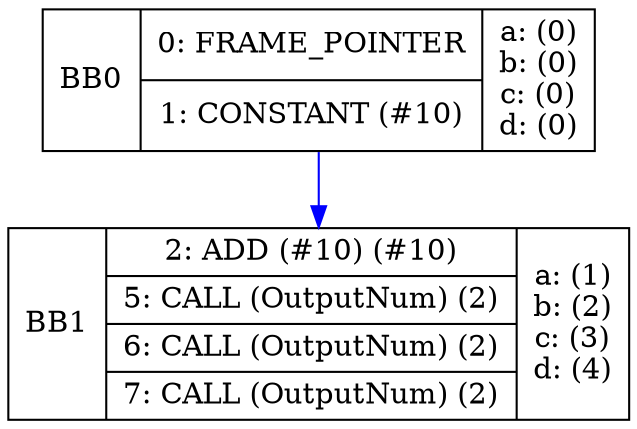digraph G {bb0[shape=record, label="<b>BB0 | {0: FRAME_POINTER|1: CONSTANT (#10)} | a: (0)\nb: (0)\nc: (0)\nd: (0)\n"]bb1[shape=record, label="<b>BB1 | {2: ADD (#10)  (#10)|5: CALL (OutputNum) (2)|6: CALL (OutputNum) (2)|7: CALL (OutputNum) (2)} | a: (1)\nb: (2)\nc: (3)\nd: (4)\n"]bb0:s -> bb1:n[color="blue"];}